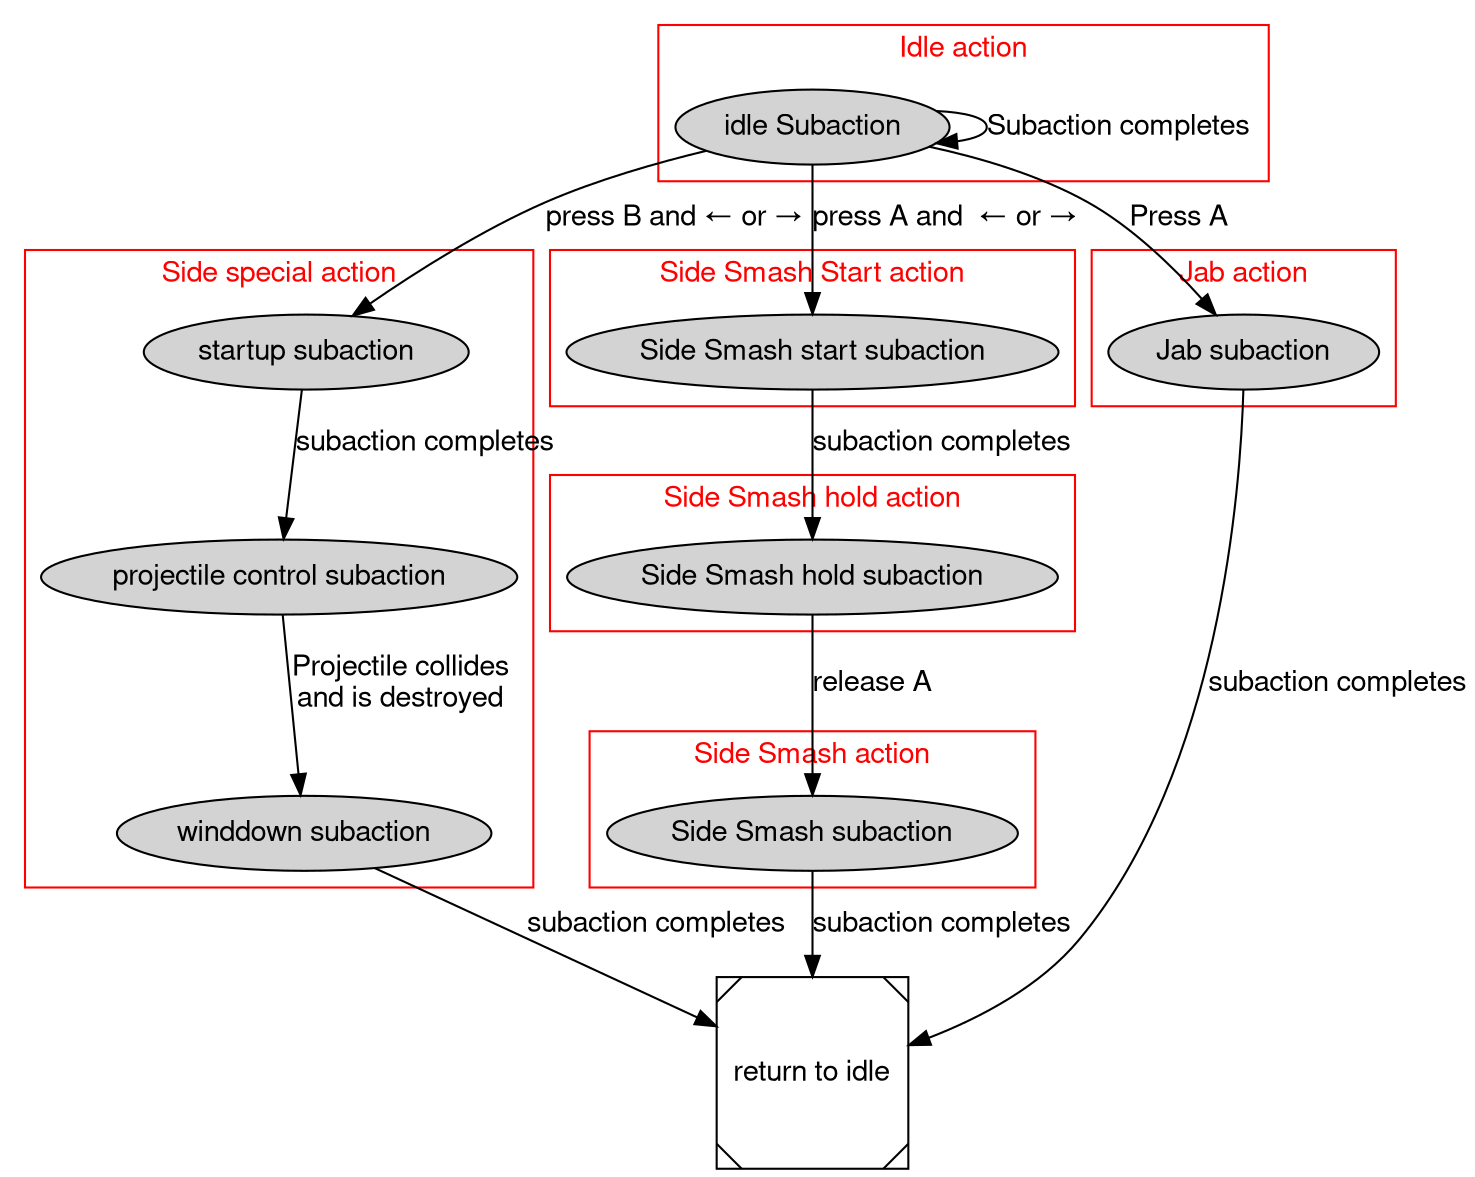 digraph G {
	fontname="Helvetica,Arial,sans-serif"
	node [fontname="Helvetica,Arial,sans-serif"]
	edge [fontname="Helvetica,Arial,sans-serif"]

	subgraph clusterwait {
		node [style=filled];
		wait1 -> wait1[label="Subaction completes"]
		wait1[label="idle Subaction"]
		label = "Idle action";
		color=red;
		fontcolor=red;
	}

	subgraph clusterattackS4start {
		node [style=filled];
		attackS4start[label="Side Smash start subaction"];
		label = "Side Smash Start action";
		color=red;
		fontcolor=red;
	}

	subgraph clusterattackS4Hold {
		node [style=filled];
		attackS4hold[label="Side Smash hold subaction"];
		label = "Side Smash hold action";
		color=red;
		fontcolor=red;
	}

	subgraph clusterattackS4 {
		node [style=filled];
		attackS4[label="Side Smash subaction"];
		label = "Side Smash action";
		color=red;
		fontcolor=red;
	}

	subgraph clusterattack11 {
		node [style=filled];
		attack11[label="Jab subaction"];
		label = "Jab action";
		color=red;
		fontcolor=red;
	}

	subgraph clusterspecialS {
		node [style=filled];
		specialSStart -> specialSLoop[label="subaction completes"]
		specialSLoop -> specialSEnd[label="Projectile collides\nand is destroyed"]
		specialSStart[label="startup subaction"]
		specialSLoop[label="projectile control subaction"]
		specialSEnd[label="winddown subaction"]
		label = "Side special action";
		color=red;
		fontcolor=red;
	}

	wait1 -> attackS4start[label="press A and  ← or →"]
	attackS4start -> attackS4hold[label="subaction completes"]
	attackS4hold -> attackS4[label="release A"]
	wait1 -> attack11[label="Press A"]
	wait1 -> specialSStart[label="press B and ← or →"]

	attack11 -> end[label="subaction completes"]
	attackS4 -> end[label="subaction completes"]
	specialSEnd -> end[label="subaction completes"]

	end [shape=Msquare,label="return to idle"];


	// ruins positioning so add in manually with an image editor
	//attack11 -> wait1[label="Subaction completes"]
	//specialSEnd -> wait1[label="Subaction completes"]
}
